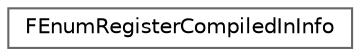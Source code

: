 digraph "Graphical Class Hierarchy"
{
 // INTERACTIVE_SVG=YES
 // LATEX_PDF_SIZE
  bgcolor="transparent";
  edge [fontname=Helvetica,fontsize=10,labelfontname=Helvetica,labelfontsize=10];
  node [fontname=Helvetica,fontsize=10,shape=box,height=0.2,width=0.4];
  rankdir="LR";
  Node0 [id="Node000000",label="FEnumRegisterCompiledInInfo",height=0.2,width=0.4,color="grey40", fillcolor="white", style="filled",URL="$d7/dc4/structFEnumRegisterCompiledInInfo.html",tooltip="Composite enumeration register compiled in info."];
}
